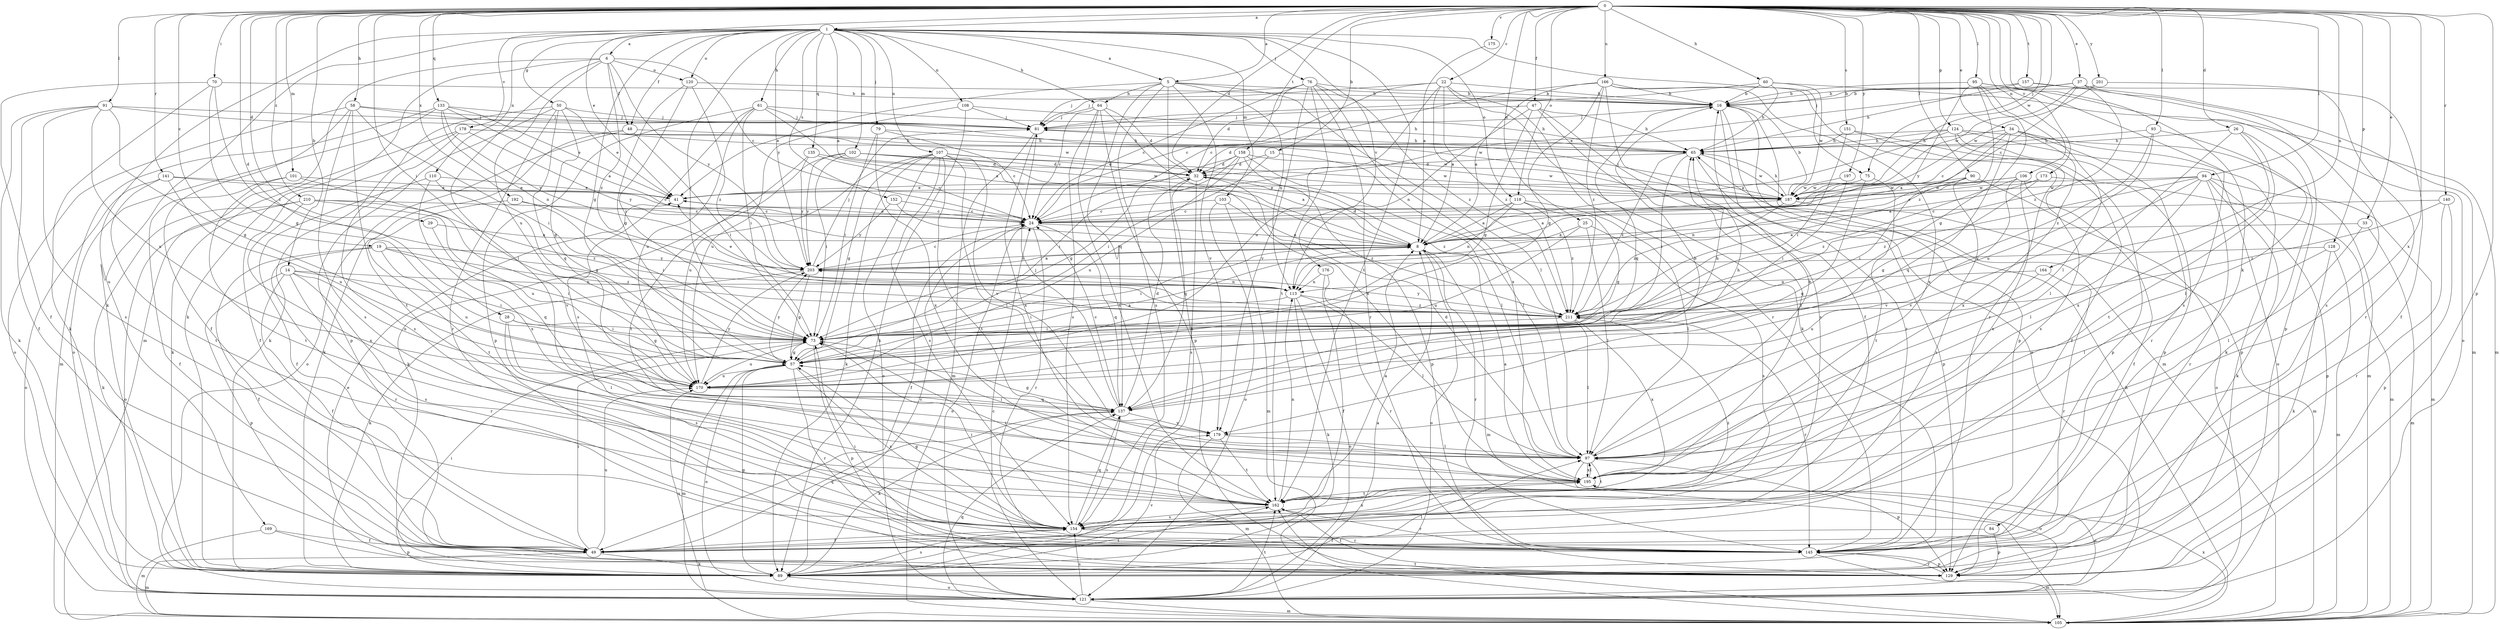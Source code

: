 strict digraph  {
0;
1;
5;
6;
8;
14;
15;
16;
19;
22;
24;
25;
26;
28;
29;
32;
33;
34;
37;
41;
47;
48;
49;
50;
57;
58;
60;
61;
64;
65;
70;
73;
75;
76;
79;
81;
84;
89;
90;
91;
93;
94;
95;
97;
101;
102;
103;
105;
106;
107;
108;
110;
113;
118;
120;
121;
124;
128;
129;
133;
135;
137;
140;
141;
145;
151;
152;
154;
157;
158;
162;
164;
166;
169;
170;
173;
175;
176;
178;
179;
187;
192;
195;
197;
201;
203;
210;
211;
0 -> 1  [label=a];
0 -> 5  [label=a];
0 -> 14  [label=b];
0 -> 15  [label=b];
0 -> 19  [label=c];
0 -> 22  [label=c];
0 -> 25  [label=d];
0 -> 26  [label=d];
0 -> 28  [label=d];
0 -> 29  [label=d];
0 -> 32  [label=d];
0 -> 33  [label=e];
0 -> 34  [label=e];
0 -> 37  [label=e];
0 -> 41  [label=e];
0 -> 47  [label=f];
0 -> 58  [label=h];
0 -> 60  [label=h];
0 -> 70  [label=i];
0 -> 73  [label=i];
0 -> 75  [label=j];
0 -> 84  [label=k];
0 -> 90  [label=l];
0 -> 91  [label=l];
0 -> 93  [label=l];
0 -> 94  [label=l];
0 -> 95  [label=l];
0 -> 101  [label=m];
0 -> 106  [label=n];
0 -> 118  [label=o];
0 -> 124  [label=p];
0 -> 128  [label=p];
0 -> 129  [label=p];
0 -> 133  [label=q];
0 -> 140  [label=r];
0 -> 141  [label=r];
0 -> 151  [label=s];
0 -> 157  [label=t];
0 -> 158  [label=t];
0 -> 164  [label=u];
0 -> 166  [label=u];
0 -> 173  [label=v];
0 -> 175  [label=v];
0 -> 187  [label=w];
0 -> 192  [label=x];
0 -> 195  [label=x];
0 -> 197  [label=y];
0 -> 201  [label=y];
0 -> 210  [label=z];
1 -> 5  [label=a];
1 -> 6  [label=a];
1 -> 8  [label=a];
1 -> 48  [label=f];
1 -> 50  [label=g];
1 -> 57  [label=g];
1 -> 61  [label=h];
1 -> 64  [label=h];
1 -> 73  [label=i];
1 -> 75  [label=j];
1 -> 76  [label=j];
1 -> 79  [label=j];
1 -> 89  [label=k];
1 -> 102  [label=m];
1 -> 103  [label=m];
1 -> 107  [label=n];
1 -> 108  [label=n];
1 -> 110  [label=n];
1 -> 118  [label=o];
1 -> 120  [label=o];
1 -> 135  [label=q];
1 -> 152  [label=s];
1 -> 162  [label=t];
1 -> 169  [label=u];
1 -> 176  [label=v];
1 -> 178  [label=v];
1 -> 203  [label=y];
5 -> 16  [label=b];
5 -> 41  [label=e];
5 -> 64  [label=h];
5 -> 89  [label=k];
5 -> 97  [label=l];
5 -> 113  [label=n];
5 -> 137  [label=q];
5 -> 154  [label=s];
5 -> 179  [label=v];
6 -> 24  [label=c];
6 -> 48  [label=f];
6 -> 89  [label=k];
6 -> 97  [label=l];
6 -> 105  [label=m];
6 -> 120  [label=o];
6 -> 170  [label=u];
6 -> 203  [label=y];
6 -> 211  [label=z];
8 -> 32  [label=d];
8 -> 73  [label=i];
8 -> 105  [label=m];
8 -> 121  [label=o];
8 -> 145  [label=r];
8 -> 203  [label=y];
14 -> 49  [label=f];
14 -> 73  [label=i];
14 -> 113  [label=n];
14 -> 129  [label=p];
14 -> 145  [label=r];
14 -> 154  [label=s];
14 -> 170  [label=u];
15 -> 32  [label=d];
15 -> 73  [label=i];
15 -> 97  [label=l];
16 -> 81  [label=j];
16 -> 105  [label=m];
16 -> 121  [label=o];
16 -> 129  [label=p];
16 -> 137  [label=q];
16 -> 145  [label=r];
19 -> 49  [label=f];
19 -> 73  [label=i];
19 -> 145  [label=r];
19 -> 170  [label=u];
19 -> 203  [label=y];
19 -> 211  [label=z];
22 -> 8  [label=a];
22 -> 16  [label=b];
22 -> 24  [label=c];
22 -> 81  [label=j];
22 -> 89  [label=k];
22 -> 145  [label=r];
22 -> 170  [label=u];
22 -> 211  [label=z];
24 -> 8  [label=a];
24 -> 41  [label=e];
24 -> 49  [label=f];
24 -> 121  [label=o];
24 -> 137  [label=q];
24 -> 145  [label=r];
25 -> 8  [label=a];
25 -> 97  [label=l];
25 -> 154  [label=s];
25 -> 170  [label=u];
26 -> 65  [label=h];
26 -> 89  [label=k];
26 -> 97  [label=l];
26 -> 162  [label=t];
26 -> 195  [label=x];
28 -> 57  [label=g];
28 -> 73  [label=i];
28 -> 97  [label=l];
28 -> 154  [label=s];
29 -> 8  [label=a];
29 -> 137  [label=q];
32 -> 41  [label=e];
32 -> 137  [label=q];
32 -> 154  [label=s];
32 -> 211  [label=z];
33 -> 8  [label=a];
33 -> 97  [label=l];
33 -> 105  [label=m];
34 -> 8  [label=a];
34 -> 24  [label=c];
34 -> 65  [label=h];
34 -> 129  [label=p];
34 -> 137  [label=q];
34 -> 145  [label=r];
34 -> 195  [label=x];
37 -> 16  [label=b];
37 -> 24  [label=c];
37 -> 41  [label=e];
37 -> 145  [label=r];
37 -> 154  [label=s];
37 -> 187  [label=w];
37 -> 211  [label=z];
41 -> 24  [label=c];
47 -> 57  [label=g];
47 -> 65  [label=h];
47 -> 81  [label=j];
47 -> 113  [label=n];
47 -> 154  [label=s];
47 -> 162  [label=t];
48 -> 65  [label=h];
48 -> 73  [label=i];
48 -> 89  [label=k];
48 -> 121  [label=o];
49 -> 73  [label=i];
49 -> 89  [label=k];
49 -> 105  [label=m];
49 -> 137  [label=q];
49 -> 170  [label=u];
50 -> 41  [label=e];
50 -> 57  [label=g];
50 -> 81  [label=j];
50 -> 89  [label=k];
50 -> 129  [label=p];
50 -> 137  [label=q];
50 -> 145  [label=r];
57 -> 8  [label=a];
57 -> 65  [label=h];
57 -> 105  [label=m];
57 -> 121  [label=o];
57 -> 145  [label=r];
57 -> 154  [label=s];
57 -> 170  [label=u];
57 -> 203  [label=y];
58 -> 49  [label=f];
58 -> 73  [label=i];
58 -> 81  [label=j];
58 -> 121  [label=o];
58 -> 154  [label=s];
58 -> 162  [label=t];
58 -> 187  [label=w];
60 -> 16  [label=b];
60 -> 65  [label=h];
60 -> 81  [label=j];
60 -> 105  [label=m];
60 -> 187  [label=w];
61 -> 8  [label=a];
61 -> 65  [label=h];
61 -> 73  [label=i];
61 -> 81  [label=j];
61 -> 129  [label=p];
61 -> 154  [label=s];
61 -> 170  [label=u];
64 -> 24  [label=c];
64 -> 32  [label=d];
64 -> 81  [label=j];
64 -> 129  [label=p];
64 -> 154  [label=s];
64 -> 162  [label=t];
64 -> 195  [label=x];
65 -> 32  [label=d];
65 -> 73  [label=i];
65 -> 129  [label=p];
65 -> 187  [label=w];
65 -> 211  [label=z];
70 -> 16  [label=b];
70 -> 49  [label=f];
70 -> 57  [label=g];
70 -> 89  [label=k];
70 -> 211  [label=z];
73 -> 57  [label=g];
73 -> 129  [label=p];
73 -> 170  [label=u];
75 -> 137  [label=q];
75 -> 162  [label=t];
75 -> 187  [label=w];
76 -> 16  [label=b];
76 -> 24  [label=c];
76 -> 32  [label=d];
76 -> 81  [label=j];
76 -> 145  [label=r];
76 -> 162  [label=t];
76 -> 179  [label=v];
76 -> 195  [label=x];
76 -> 211  [label=z];
79 -> 24  [label=c];
79 -> 65  [label=h];
79 -> 73  [label=i];
79 -> 195  [label=x];
81 -> 65  [label=h];
81 -> 105  [label=m];
81 -> 195  [label=x];
84 -> 49  [label=f];
84 -> 129  [label=p];
89 -> 24  [label=c];
89 -> 57  [label=g];
89 -> 73  [label=i];
89 -> 97  [label=l];
89 -> 121  [label=o];
89 -> 154  [label=s];
89 -> 162  [label=t];
89 -> 179  [label=v];
90 -> 73  [label=i];
90 -> 113  [label=n];
90 -> 121  [label=o];
90 -> 154  [label=s];
90 -> 187  [label=w];
91 -> 49  [label=f];
91 -> 57  [label=g];
91 -> 81  [label=j];
91 -> 89  [label=k];
91 -> 154  [label=s];
91 -> 170  [label=u];
91 -> 187  [label=w];
93 -> 65  [label=h];
93 -> 97  [label=l];
93 -> 170  [label=u];
93 -> 211  [label=z];
94 -> 41  [label=e];
94 -> 89  [label=k];
94 -> 97  [label=l];
94 -> 105  [label=m];
94 -> 129  [label=p];
94 -> 145  [label=r];
94 -> 179  [label=v];
94 -> 187  [label=w];
94 -> 211  [label=z];
95 -> 16  [label=b];
95 -> 57  [label=g];
95 -> 97  [label=l];
95 -> 129  [label=p];
95 -> 154  [label=s];
95 -> 203  [label=y];
95 -> 211  [label=z];
97 -> 16  [label=b];
97 -> 32  [label=d];
97 -> 73  [label=i];
97 -> 121  [label=o];
97 -> 129  [label=p];
97 -> 162  [label=t];
97 -> 195  [label=x];
101 -> 41  [label=e];
101 -> 49  [label=f];
101 -> 162  [label=t];
101 -> 179  [label=v];
102 -> 8  [label=a];
102 -> 32  [label=d];
102 -> 73  [label=i];
102 -> 89  [label=k];
102 -> 187  [label=w];
102 -> 203  [label=y];
103 -> 24  [label=c];
103 -> 105  [label=m];
103 -> 121  [label=o];
103 -> 211  [label=z];
105 -> 65  [label=h];
105 -> 137  [label=q];
105 -> 162  [label=t];
105 -> 195  [label=x];
106 -> 24  [label=c];
106 -> 49  [label=f];
106 -> 179  [label=v];
106 -> 187  [label=w];
106 -> 195  [label=x];
106 -> 211  [label=z];
107 -> 32  [label=d];
107 -> 57  [label=g];
107 -> 89  [label=k];
107 -> 97  [label=l];
107 -> 121  [label=o];
107 -> 154  [label=s];
107 -> 162  [label=t];
107 -> 170  [label=u];
107 -> 179  [label=v];
107 -> 187  [label=w];
108 -> 65  [label=h];
108 -> 81  [label=j];
108 -> 89  [label=k];
108 -> 170  [label=u];
110 -> 41  [label=e];
110 -> 49  [label=f];
110 -> 57  [label=g];
110 -> 195  [label=x];
113 -> 41  [label=e];
113 -> 73  [label=i];
113 -> 89  [label=k];
113 -> 97  [label=l];
113 -> 121  [label=o];
113 -> 211  [label=z];
118 -> 8  [label=a];
118 -> 24  [label=c];
118 -> 57  [label=g];
118 -> 97  [label=l];
118 -> 113  [label=n];
118 -> 211  [label=z];
120 -> 16  [label=b];
120 -> 57  [label=g];
120 -> 73  [label=i];
120 -> 211  [label=z];
121 -> 8  [label=a];
121 -> 24  [label=c];
121 -> 105  [label=m];
121 -> 154  [label=s];
121 -> 162  [label=t];
121 -> 170  [label=u];
124 -> 8  [label=a];
124 -> 32  [label=d];
124 -> 65  [label=h];
124 -> 105  [label=m];
124 -> 121  [label=o];
124 -> 129  [label=p];
124 -> 154  [label=s];
128 -> 89  [label=k];
128 -> 97  [label=l];
128 -> 105  [label=m];
128 -> 203  [label=y];
129 -> 41  [label=e];
129 -> 145  [label=r];
129 -> 162  [label=t];
133 -> 8  [label=a];
133 -> 41  [label=e];
133 -> 81  [label=j];
133 -> 105  [label=m];
133 -> 113  [label=n];
133 -> 121  [label=o];
133 -> 203  [label=y];
135 -> 24  [label=c];
135 -> 32  [label=d];
135 -> 162  [label=t];
135 -> 203  [label=y];
137 -> 16  [label=b];
137 -> 24  [label=c];
137 -> 32  [label=d];
137 -> 57  [label=g];
137 -> 81  [label=j];
137 -> 89  [label=k];
137 -> 154  [label=s];
137 -> 179  [label=v];
140 -> 24  [label=c];
140 -> 129  [label=p];
140 -> 145  [label=r];
140 -> 211  [label=z];
141 -> 24  [label=c];
141 -> 41  [label=e];
141 -> 121  [label=o];
141 -> 162  [label=t];
141 -> 170  [label=u];
145 -> 73  [label=i];
145 -> 105  [label=m];
145 -> 129  [label=p];
151 -> 49  [label=f];
151 -> 65  [label=h];
151 -> 73  [label=i];
151 -> 129  [label=p];
152 -> 8  [label=a];
152 -> 24  [label=c];
152 -> 203  [label=y];
154 -> 49  [label=f];
154 -> 57  [label=g];
154 -> 73  [label=i];
154 -> 137  [label=q];
154 -> 145  [label=r];
154 -> 195  [label=x];
154 -> 211  [label=z];
157 -> 16  [label=b];
157 -> 65  [label=h];
157 -> 105  [label=m];
157 -> 121  [label=o];
158 -> 32  [label=d];
158 -> 57  [label=g];
158 -> 73  [label=i];
158 -> 97  [label=l];
158 -> 129  [label=p];
158 -> 170  [label=u];
158 -> 187  [label=w];
162 -> 8  [label=a];
162 -> 73  [label=i];
162 -> 113  [label=n];
162 -> 145  [label=r];
162 -> 154  [label=s];
164 -> 113  [label=n];
164 -> 145  [label=r];
164 -> 170  [label=u];
166 -> 8  [label=a];
166 -> 16  [label=b];
166 -> 24  [label=c];
166 -> 49  [label=f];
166 -> 57  [label=g];
166 -> 145  [label=r];
166 -> 195  [label=x];
166 -> 211  [label=z];
169 -> 49  [label=f];
169 -> 105  [label=m];
169 -> 129  [label=p];
170 -> 65  [label=h];
170 -> 137  [label=q];
170 -> 203  [label=y];
173 -> 8  [label=a];
173 -> 57  [label=g];
173 -> 105  [label=m];
173 -> 187  [label=w];
175 -> 8  [label=a];
176 -> 49  [label=f];
176 -> 113  [label=n];
176 -> 145  [label=r];
178 -> 49  [label=f];
178 -> 65  [label=h];
178 -> 89  [label=k];
178 -> 154  [label=s];
178 -> 187  [label=w];
178 -> 203  [label=y];
179 -> 97  [label=l];
179 -> 105  [label=m];
179 -> 162  [label=t];
187 -> 8  [label=a];
187 -> 16  [label=b];
187 -> 65  [label=h];
187 -> 81  [label=j];
187 -> 105  [label=m];
187 -> 211  [label=z];
192 -> 24  [label=c];
192 -> 73  [label=i];
192 -> 162  [label=t];
195 -> 8  [label=a];
195 -> 97  [label=l];
195 -> 121  [label=o];
195 -> 162  [label=t];
197 -> 73  [label=i];
197 -> 187  [label=w];
201 -> 16  [label=b];
201 -> 49  [label=f];
201 -> 187  [label=w];
203 -> 8  [label=a];
203 -> 24  [label=c];
203 -> 57  [label=g];
203 -> 81  [label=j];
203 -> 89  [label=k];
203 -> 113  [label=n];
210 -> 24  [label=c];
210 -> 89  [label=k];
210 -> 121  [label=o];
210 -> 170  [label=u];
210 -> 195  [label=x];
210 -> 211  [label=z];
211 -> 73  [label=i];
211 -> 97  [label=l];
211 -> 145  [label=r];
211 -> 195  [label=x];
211 -> 203  [label=y];
}
